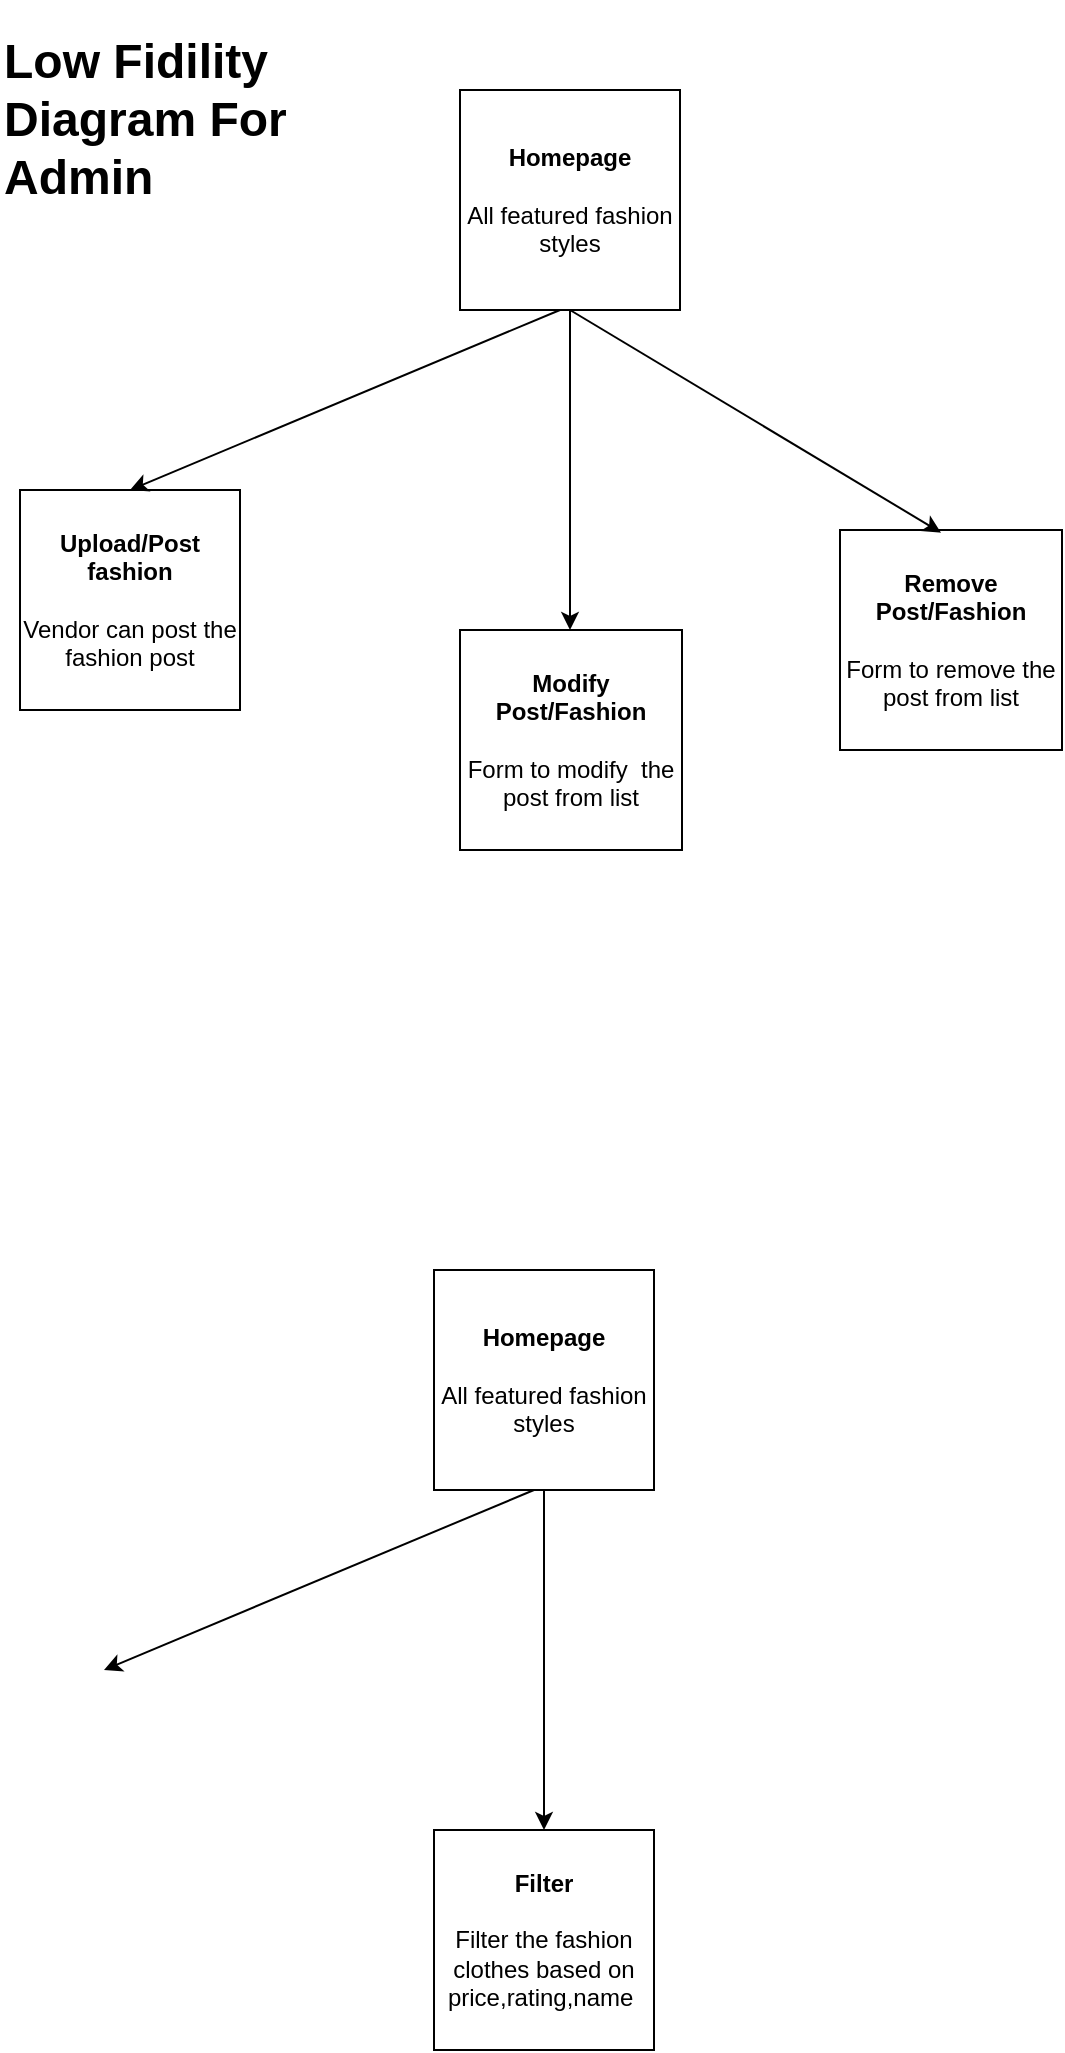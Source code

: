 <mxfile version="14.3.1" type="github">
  <diagram id="ZOGDau6fcGYZhB1DXoZ5" name="Page-1">
    <mxGraphModel dx="1233" dy="1621" grid="1" gridSize="10" guides="1" tooltips="1" connect="1" arrows="1" fold="1" page="1" pageScale="1" pageWidth="850" pageHeight="1100" math="0" shadow="0">
      <root>
        <mxCell id="0" />
        <mxCell id="1" parent="0" />
        <mxCell id="bZ5c2kXkyiVUN3aaywvR-6" style="edgeStyle=orthogonalEdgeStyle;rounded=0;orthogonalLoop=1;jettySize=auto;html=1;" edge="1" parent="1" source="o3ylIGyGbPHPlb7wriS4-1" target="bZ5c2kXkyiVUN3aaywvR-5">
          <mxGeometry relative="1" as="geometry">
            <Array as="points">
              <mxPoint x="425" y="190" />
              <mxPoint x="425" y="190" />
            </Array>
          </mxGeometry>
        </mxCell>
        <mxCell id="o3ylIGyGbPHPlb7wriS4-1" value="&lt;b&gt;Homepage&lt;/b&gt;&lt;br&gt;&lt;br&gt;All featured fashion styles" style="whiteSpace=wrap;html=1;aspect=fixed;" parent="1" vertex="1">
          <mxGeometry x="370" y="-80" width="110" height="110" as="geometry" />
        </mxCell>
        <mxCell id="o3ylIGyGbPHPlb7wriS4-3" value="&lt;div&gt;&lt;b&gt;Upload/Post fashion &lt;br&gt;&lt;/b&gt;&lt;/div&gt;&lt;div&gt;&lt;b&gt;&amp;nbsp;&lt;/b&gt;&lt;/div&gt;Vendor can post the fashion post" style="whiteSpace=wrap;html=1;aspect=fixed;" parent="1" vertex="1">
          <mxGeometry x="150" y="120" width="110" height="110" as="geometry" />
        </mxCell>
        <mxCell id="o3ylIGyGbPHPlb7wriS4-5" value="&lt;div&gt;&lt;b&gt;Remove Post/Fashion&lt;/b&gt;&lt;/div&gt;&lt;div&gt;&lt;b&gt;&lt;br&gt;&lt;/b&gt;&lt;/div&gt;Form to remove the post from list" style="whiteSpace=wrap;html=1;aspect=fixed;" parent="1" vertex="1">
          <mxGeometry x="560" y="140" width="111" height="110" as="geometry" />
        </mxCell>
        <mxCell id="o3ylIGyGbPHPlb7wriS4-6" value="&lt;b&gt;Filter&lt;/b&gt;&lt;br&gt;&lt;br&gt;Filter the fashion clothes based on price,rating,name&amp;nbsp;" style="whiteSpace=wrap;html=1;aspect=fixed;" parent="1" vertex="1">
          <mxGeometry x="357" y="790" width="110" height="110" as="geometry" />
        </mxCell>
        <mxCell id="bZ5c2kXkyiVUN3aaywvR-1" value="&lt;h1 align=&quot;left&quot;&gt;Low Fidility Diagram For Admin&lt;/h1&gt;" style="text;html=1;strokeColor=none;fillColor=none;align=left;verticalAlign=middle;whiteSpace=wrap;rounded=0;" vertex="1" parent="1">
          <mxGeometry x="140" y="-100" width="190" height="70" as="geometry" />
        </mxCell>
        <mxCell id="bZ5c2kXkyiVUN3aaywvR-2" value="" style="endArrow=classic;html=1;entryX=0.5;entryY=0;entryDx=0;entryDy=0;" edge="1" parent="1" target="o3ylIGyGbPHPlb7wriS4-3">
          <mxGeometry width="50" height="50" relative="1" as="geometry">
            <mxPoint x="420" y="30" as="sourcePoint" />
            <mxPoint x="195" y="100" as="targetPoint" />
          </mxGeometry>
        </mxCell>
        <mxCell id="bZ5c2kXkyiVUN3aaywvR-3" value="" style="endArrow=classic;html=1;exitX=0.5;exitY=1;exitDx=0;exitDy=0;entryX=0.455;entryY=0.012;entryDx=0;entryDy=0;entryPerimeter=0;" edge="1" parent="1" source="o3ylIGyGbPHPlb7wriS4-1" target="o3ylIGyGbPHPlb7wriS4-5">
          <mxGeometry width="50" height="50" relative="1" as="geometry">
            <mxPoint x="430" y="40" as="sourcePoint" />
            <mxPoint x="339.98" y="121.32" as="targetPoint" />
          </mxGeometry>
        </mxCell>
        <mxCell id="bZ5c2kXkyiVUN3aaywvR-5" value="&lt;div&gt;&lt;b&gt;Modify Post/Fashion&lt;/b&gt;&lt;/div&gt;&lt;br&gt;Form to modify&amp;nbsp; the post from list" style="whiteSpace=wrap;html=1;aspect=fixed;" vertex="1" parent="1">
          <mxGeometry x="370" y="190" width="111" height="110" as="geometry" />
        </mxCell>
        <mxCell id="bZ5c2kXkyiVUN3aaywvR-7" style="edgeStyle=orthogonalEdgeStyle;rounded=0;orthogonalLoop=1;jettySize=auto;html=1;" edge="1" parent="1" source="bZ5c2kXkyiVUN3aaywvR-8">
          <mxGeometry relative="1" as="geometry">
            <mxPoint x="412" y="790" as="targetPoint" />
            <Array as="points">
              <mxPoint x="412" y="780" />
              <mxPoint x="412" y="780" />
            </Array>
          </mxGeometry>
        </mxCell>
        <mxCell id="bZ5c2kXkyiVUN3aaywvR-8" value="&lt;b&gt;Homepage&lt;/b&gt;&lt;br&gt;&lt;br&gt;All featured fashion styles" style="whiteSpace=wrap;html=1;aspect=fixed;" vertex="1" parent="1">
          <mxGeometry x="357" y="510" width="110" height="110" as="geometry" />
        </mxCell>
        <mxCell id="bZ5c2kXkyiVUN3aaywvR-10" value="" style="endArrow=classic;html=1;entryX=0.5;entryY=0;entryDx=0;entryDy=0;" edge="1" parent="1">
          <mxGeometry width="50" height="50" relative="1" as="geometry">
            <mxPoint x="407" y="620" as="sourcePoint" />
            <mxPoint x="192" y="710" as="targetPoint" />
          </mxGeometry>
        </mxCell>
      </root>
    </mxGraphModel>
  </diagram>
</mxfile>
